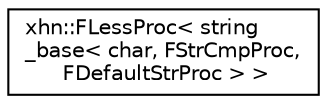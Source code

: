 digraph "Graphical Class Hierarchy"
{
  edge [fontname="Helvetica",fontsize="10",labelfontname="Helvetica",labelfontsize="10"];
  node [fontname="Helvetica",fontsize="10",shape=record];
  rankdir="LR";
  Node1 [label="xhn::FLessProc\< string\l_base\< char, FStrCmpProc,\l FDefaultStrProc \> \>",height=0.2,width=0.4,color="black", fillcolor="white", style="filled",URL="$structxhn_1_1_f_less_proc.html"];
}
